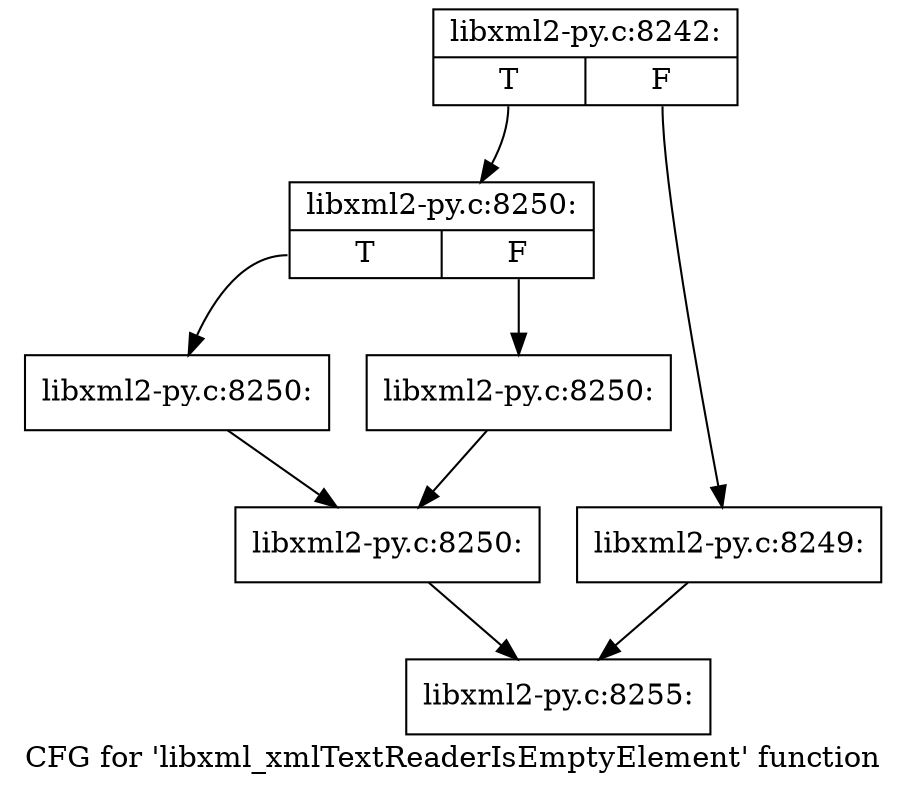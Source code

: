digraph "CFG for 'libxml_xmlTextReaderIsEmptyElement' function" {
	label="CFG for 'libxml_xmlTextReaderIsEmptyElement' function";

	Node0x43d5940 [shape=record,label="{libxml2-py.c:8242:|{<s0>T|<s1>F}}"];
	Node0x43d5940:s0 -> Node0x43e1500;
	Node0x43d5940:s1 -> Node0x43e14b0;
	Node0x43e14b0 [shape=record,label="{libxml2-py.c:8249:}"];
	Node0x43e14b0 -> Node0x43d5c20;
	Node0x43e1500 [shape=record,label="{libxml2-py.c:8250:|{<s0>T|<s1>F}}"];
	Node0x43e1500:s0 -> Node0x43e1d30;
	Node0x43e1500:s1 -> Node0x43e1d80;
	Node0x43e1d30 [shape=record,label="{libxml2-py.c:8250:}"];
	Node0x43e1d30 -> Node0x43e1dd0;
	Node0x43e1d80 [shape=record,label="{libxml2-py.c:8250:}"];
	Node0x43e1d80 -> Node0x43e1dd0;
	Node0x43e1dd0 [shape=record,label="{libxml2-py.c:8250:}"];
	Node0x43e1dd0 -> Node0x43d5c20;
	Node0x43d5c20 [shape=record,label="{libxml2-py.c:8255:}"];
}
